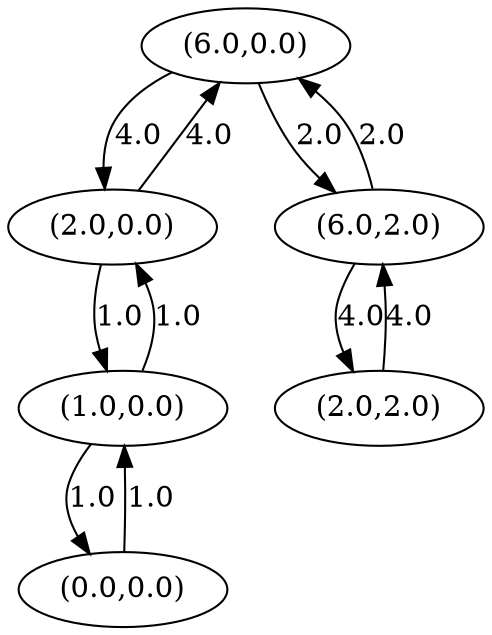 digraph genegraph {
node0[pos="2.0,0.0", label="(6.0,0.0)", pin=true]
node1[pos="0.6666666666666666,0.0", label="(2.0,0.0)", pin=true]
node2[pos="0.3333333333333333,0.0", label="(1.0,0.0)", pin=true]
node3[pos="0.0,0.0", label="(0.0,0.0)", pin=true]
node4[pos="0.6666666666666666,0.6666666666666666", label="(2.0,2.0)", pin=true]
node5[pos="2.0,0.6666666666666666", label="(6.0,2.0)", pin=true]
node3 -> node2[label="1.0"]
node2 -> node1[label="1.0"]
node2 -> node3[label="1.0"]
node1 -> node0[label="4.0"]
node1 -> node2[label="1.0"]
node0 -> node5[label="2.0"]
node0 -> node1[label="4.0"]
node5 -> node4[label="4.0"]
node5 -> node0[label="2.0"]
node4 -> node5[label="4.0"]
}
